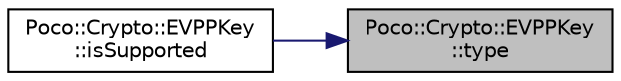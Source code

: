 digraph "Poco::Crypto::EVPPKey::type"
{
 // LATEX_PDF_SIZE
  edge [fontname="Helvetica",fontsize="10",labelfontname="Helvetica",labelfontsize="10"];
  node [fontname="Helvetica",fontsize="10",shape=record];
  rankdir="RL";
  Node1 [label="Poco::Crypto::EVPPKey\l::type",height=0.2,width=0.4,color="black", fillcolor="grey75", style="filled", fontcolor="black",tooltip=" "];
  Node1 -> Node2 [dir="back",color="midnightblue",fontsize="10",style="solid",fontname="Helvetica"];
  Node2 [label="Poco::Crypto::EVPPKey\l::isSupported",height=0.2,width=0.4,color="black", fillcolor="white", style="filled",URL="$classPoco_1_1Crypto_1_1EVPPKey.html#a71088507d04bddb58cc5eebb4eb2fe45",tooltip="Retuns the EVPPKey type NID."];
}

